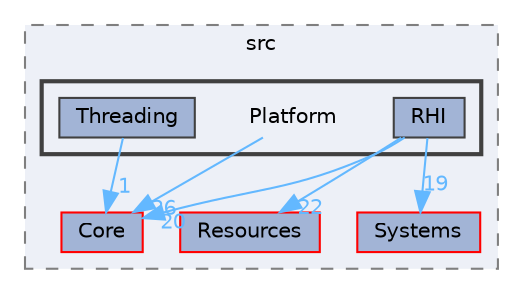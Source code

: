 digraph "engine/src/Platform"
{
 // LATEX_PDF_SIZE
  bgcolor="transparent";
  edge [fontname=Helvetica,fontsize=10,labelfontname=Helvetica,labelfontsize=10];
  node [fontname=Helvetica,fontsize=10,shape=box,height=0.2,width=0.4];
  compound=true
  subgraph clusterdir_3d9126aa00c041bc0b8f859d1965a0f4 {
    graph [ bgcolor="#edf0f7", pencolor="grey50", label="src", fontname=Helvetica,fontsize=10 style="filled,dashed", URL="dir_3d9126aa00c041bc0b8f859d1965a0f4.html",tooltip=""]
  dir_76f71e38ffdabdefadeabf92bf62b6a6 [label="Core", fillcolor="#a2b4d6", color="red", style="filled", URL="dir_76f71e38ffdabdefadeabf92bf62b6a6.html",tooltip=""];
  dir_2ab259cc492faa06ce95e6c059fe525a [label="Resources", fillcolor="#a2b4d6", color="red", style="filled", URL="dir_2ab259cc492faa06ce95e6c059fe525a.html",tooltip=""];
  dir_c2384e7713f5e4437b1ef1587373e438 [label="Systems", fillcolor="#a2b4d6", color="red", style="filled", URL="dir_c2384e7713f5e4437b1ef1587373e438.html",tooltip=""];
  subgraph clusterdir_b6619039816d9b70c7725a908242dfdd {
    graph [ bgcolor="#edf0f7", pencolor="grey25", label="", fontname=Helvetica,fontsize=10 style="filled,bold", URL="dir_b6619039816d9b70c7725a908242dfdd.html",tooltip=""]
    dir_b6619039816d9b70c7725a908242dfdd [shape=plaintext, label="Platform"];
  dir_198820540fc3c4949a2df75b9a329fa6 [label="RHI", fillcolor="#a2b4d6", color="grey25", style="filled", URL="dir_198820540fc3c4949a2df75b9a329fa6.html",tooltip=""];
  dir_1f31453f16f0801ee386cf2f798b6cb5 [label="Threading", fillcolor="#a2b4d6", color="grey25", style="filled", URL="dir_1f31453f16f0801ee386cf2f798b6cb5.html",tooltip=""];
  }
  }
  dir_b6619039816d9b70c7725a908242dfdd->dir_76f71e38ffdabdefadeabf92bf62b6a6 [headlabel="26", labeldistance=1.5 headhref="dir_000010_000003.html" href="dir_000010_000003.html" color="steelblue1" fontcolor="steelblue1"];
  dir_198820540fc3c4949a2df75b9a329fa6->dir_2ab259cc492faa06ce95e6c059fe525a [headlabel="22", labeldistance=1.5 headhref="dir_000013_000012.html" href="dir_000013_000012.html" color="steelblue1" fontcolor="steelblue1"];
  dir_198820540fc3c4949a2df75b9a329fa6->dir_c2384e7713f5e4437b1ef1587373e438 [headlabel="19", labeldistance=1.5 headhref="dir_000013_000017.html" href="dir_000013_000017.html" color="steelblue1" fontcolor="steelblue1"];
  dir_198820540fc3c4949a2df75b9a329fa6->dir_76f71e38ffdabdefadeabf92bf62b6a6 [headlabel="20", labeldistance=1.5 headhref="dir_000013_000003.html" href="dir_000013_000003.html" color="steelblue1" fontcolor="steelblue1"];
  dir_1f31453f16f0801ee386cf2f798b6cb5->dir_76f71e38ffdabdefadeabf92bf62b6a6 [headlabel="1", labeldistance=1.5 headhref="dir_000019_000003.html" href="dir_000019_000003.html" color="steelblue1" fontcolor="steelblue1"];
}
